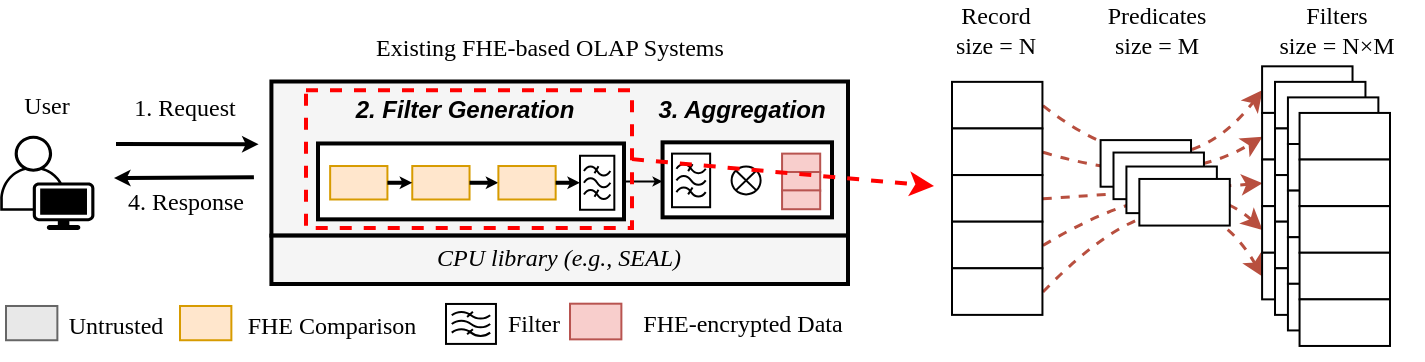 <mxfile version="26.2.15">
  <diagram name="intro" id="58wyMpoo7qkwxyLGm7Lu">
    <mxGraphModel dx="2226" dy="459" grid="0" gridSize="10" guides="1" tooltips="1" connect="1" arrows="1" fold="1" page="0" pageScale="1" pageWidth="2339" pageHeight="3300" math="1" shadow="0">
      <root>
        <mxCell id="0" />
        <mxCell id="1" parent="0" />
        <mxCell id="mep1rdiSKTlPo74-6oAJ-1" value="" style="rounded=0;whiteSpace=wrap;html=1;fillColor=#f5f5f5;fontColor=#333333;strokeColor=#000000;strokeWidth=2;" parent="1" vertex="1">
          <mxGeometry x="-402.29" y="613.75" width="288.29" height="77.06" as="geometry" />
        </mxCell>
        <mxCell id="mep1rdiSKTlPo74-6oAJ-2" value="&lt;font face=&quot;Georgia&quot;&gt;Existing FHE-based OLAP Systems&lt;/font&gt;" style="text;html=1;strokeColor=none;fillColor=none;align=center;verticalAlign=middle;whiteSpace=wrap;rounded=0;" parent="1" vertex="1">
          <mxGeometry x="-398.75" y="587.35" width="271.75" height="19.81" as="geometry" />
        </mxCell>
        <mxCell id="mep1rdiSKTlPo74-6oAJ-87" style="edgeStyle=orthogonalEdgeStyle;rounded=0;orthogonalLoop=1;jettySize=auto;html=1;exitX=1;exitY=0.5;exitDx=0;exitDy=0;entryX=0;entryY=0.5;entryDx=0;entryDy=0;endSize=2;" parent="1" source="mep1rdiSKTlPo74-6oAJ-4" target="mep1rdiSKTlPo74-6oAJ-23" edge="1">
          <mxGeometry relative="1" as="geometry" />
        </mxCell>
        <mxCell id="mep1rdiSKTlPo74-6oAJ-4" value="" style="rounded=0;whiteSpace=wrap;html=1;strokeWidth=2;" parent="1" vertex="1">
          <mxGeometry x="-379" y="644.74" width="153" height="37.93" as="geometry" />
        </mxCell>
        <mxCell id="mep1rdiSKTlPo74-6oAJ-5" value="&lt;font&gt;&lt;b style=&quot;&quot;&gt;&lt;i style=&quot;&quot;&gt;2. Filter Generation&lt;/i&gt;&lt;/b&gt;&lt;/font&gt;" style="text;html=1;strokeColor=none;fillColor=none;align=center;verticalAlign=middle;whiteSpace=wrap;rounded=0;" parent="1" vertex="1">
          <mxGeometry x="-396.004" y="614.523" width="181.119" height="26.419" as="geometry" />
        </mxCell>
        <mxCell id="mep1rdiSKTlPo74-6oAJ-6" value="&lt;font&gt;&lt;b style=&quot;&quot;&gt;&lt;i style=&quot;&quot;&gt;3. Aggregation&lt;/i&gt;&lt;/b&gt;&lt;/font&gt;" style="text;html=1;strokeColor=none;fillColor=none;align=center;verticalAlign=middle;whiteSpace=wrap;rounded=0;" parent="1" vertex="1">
          <mxGeometry x="-230.839" y="614.51" width="127.637" height="26.429" as="geometry" />
        </mxCell>
        <mxCell id="mep1rdiSKTlPo74-6oAJ-7" style="rounded=0;orthogonalLoop=1;jettySize=auto;html=1;endSize=2;strokeWidth=2;" parent="1" edge="1">
          <mxGeometry relative="1" as="geometry">
            <mxPoint x="-480" y="645" as="sourcePoint" />
            <mxPoint x="-408.703" y="645.141" as="targetPoint" />
          </mxGeometry>
        </mxCell>
        <mxCell id="mep1rdiSKTlPo74-6oAJ-8" value="&lt;font&gt;1. Request&lt;/font&gt;" style="text;html=1;strokeColor=none;fillColor=none;align=center;verticalAlign=middle;whiteSpace=wrap;rounded=0;fontFamily=Georgia;" parent="1" vertex="1">
          <mxGeometry x="-481" y="618.13" width="71" height="17.55" as="geometry" />
        </mxCell>
        <mxCell id="mep1rdiSKTlPo74-6oAJ-20" value="&lt;font&gt;User&lt;/font&gt;" style="text;html=1;strokeColor=none;fillColor=none;align=center;verticalAlign=middle;whiteSpace=wrap;rounded=0;fontFamily=Georgia;" parent="1" vertex="1">
          <mxGeometry x="-537.889" y="616.126" width="47.091" height="20.651" as="geometry" />
        </mxCell>
        <mxCell id="mep1rdiSKTlPo74-6oAJ-21" value="" style="points=[[0.35,0,0],[0.98,0.51,0],[1,0.71,0],[0.67,1,0],[0,0.795,0],[0,0.65,0]];verticalLabelPosition=bottom;sketch=0;html=1;verticalAlign=top;aspect=fixed;align=center;pointerEvents=1;shape=mxgraph.cisco19.user;fillColor=#000000;strokeColor=none;" parent="1" vertex="1">
          <mxGeometry x="-537.888" y="640.937" width="47.092" height="47.092" as="geometry" />
        </mxCell>
        <mxCell id="mep1rdiSKTlPo74-6oAJ-22" style="rounded=0;orthogonalLoop=1;jettySize=auto;html=1;endSize=2;startArrow=classic;startFill=1;endArrow=none;endFill=0;startSize=2;strokeWidth=2;" parent="1" edge="1">
          <mxGeometry relative="1" as="geometry">
            <mxPoint x="-481" y="662" as="sourcePoint" />
            <mxPoint x="-411.045" y="661.6" as="targetPoint" />
          </mxGeometry>
        </mxCell>
        <mxCell id="mep1rdiSKTlPo74-6oAJ-23" value="" style="rounded=0;whiteSpace=wrap;html=1;strokeWidth=2;" parent="1" vertex="1">
          <mxGeometry x="-206.72" y="644.17" width="84.72" height="37.5" as="geometry" />
        </mxCell>
        <mxCell id="mep1rdiSKTlPo74-6oAJ-82" value="" style="shape=image;verticalLabelPosition=bottom;verticalAlign=top;imageAspect=0;image=https://creazilla-store.fra1.digitaloceanspaces.com/emojis/44806/angry-face-with-horns-emoji-clipart-md.png" parent="1" vertex="1">
          <mxGeometry x="-136.0" y="592.037" width="43.24" height="43.64" as="geometry" />
        </mxCell>
        <mxCell id="mep1rdiSKTlPo74-6oAJ-86" value="&lt;font&gt;4. Response&lt;/font&gt;" style="text;html=1;strokeColor=none;fillColor=none;align=center;verticalAlign=middle;whiteSpace=wrap;rounded=0;fontFamily=Georgia;" parent="1" vertex="1">
          <mxGeometry x="-481" y="665.65" width="72" height="17.55" as="geometry" />
        </mxCell>
        <mxCell id="mep1rdiSKTlPo74-6oAJ-88" value="" style="group" parent="1" vertex="1" connectable="0">
          <mxGeometry x="-201.995" y="649.808" width="74.093" height="27.799" as="geometry" />
        </mxCell>
        <mxCell id="mep1rdiSKTlPo74-6oAJ-31" value="" style="verticalLabelPosition=bottom;shadow=0;dashed=0;align=center;html=1;verticalAlign=top;shape=mxgraph.electrical.abstract.filter;" parent="mep1rdiSKTlPo74-6oAJ-88" vertex="1">
          <mxGeometry width="19.063" height="26.802" as="geometry" />
        </mxCell>
        <mxCell id="mep1rdiSKTlPo74-6oAJ-32" value="" style="shape=sumEllipse;perimeter=ellipsePerimeter;whiteSpace=wrap;html=1;backgroundOutline=1;" parent="mep1rdiSKTlPo74-6oAJ-88" vertex="1">
          <mxGeometry x="29.79" y="6.4" width="14.51" height="14.01" as="geometry" />
        </mxCell>
        <mxCell id="mep1rdiSKTlPo74-6oAJ-33" value="" style="rounded=0;whiteSpace=wrap;html=1;fillColor=#f8cecc;strokeColor=#b85450;glass=0;shadow=0;fillStyle=auto;" parent="mep1rdiSKTlPo74-6oAJ-88" vertex="1">
          <mxGeometry x="55.03" width="19.063" height="9.414" as="geometry" />
        </mxCell>
        <mxCell id="mep1rdiSKTlPo74-6oAJ-34" value="" style="rounded=0;whiteSpace=wrap;html=1;fillColor=#f8cecc;strokeColor=#b85450;glass=0;shadow=0;fillStyle=auto;" parent="mep1rdiSKTlPo74-6oAJ-88" vertex="1">
          <mxGeometry x="55.03" y="9.193" width="19.063" height="9.414" as="geometry" />
        </mxCell>
        <mxCell id="mep1rdiSKTlPo74-6oAJ-35" value="" style="rounded=0;whiteSpace=wrap;html=1;fillColor=#f8cecc;strokeColor=#b85450;glass=0;shadow=0;fillStyle=auto;" parent="mep1rdiSKTlPo74-6oAJ-88" vertex="1">
          <mxGeometry x="55.03" y="18.385" width="19.063" height="9.414" as="geometry" />
        </mxCell>
        <mxCell id="mep1rdiSKTlPo74-6oAJ-91" value="" style="rounded=0;whiteSpace=wrap;html=1;fillColor=#f5f5f5;fontColor=#333333;strokeColor=#000000;strokeWidth=2;" parent="1" vertex="1">
          <mxGeometry x="-402.29" y="690.81" width="288.29" height="24.19" as="geometry" />
        </mxCell>
        <mxCell id="mep1rdiSKTlPo74-6oAJ-69" value="&lt;font&gt;&lt;i style=&quot;&quot;&gt;CPU library (e.g., SEAL)&lt;/i&gt;&lt;/font&gt;" style="text;html=1;strokeColor=none;fillColor=none;align=center;verticalAlign=middle;whiteSpace=wrap;rounded=0;horizontal=1;fontFamily=Georgia;" parent="1" vertex="1">
          <mxGeometry x="-402" y="693.66" width="287" height="16.53" as="geometry" />
        </mxCell>
        <mxCell id="oA1RwpsSXMLqQ9cNHt5I-47" value="" style="group" parent="1" vertex="1" connectable="0">
          <mxGeometry x="-372.926" y="650.878" width="142.087" height="27.0" as="geometry" />
        </mxCell>
        <mxCell id="mep1rdiSKTlPo74-6oAJ-25" value="" style="rounded=0;whiteSpace=wrap;html=1;fillColor=#ffe6cc;strokeColor=#d79b00;" parent="oA1RwpsSXMLqQ9cNHt5I-47" vertex="1">
          <mxGeometry y="5.132" width="28.634" height="16.736" as="geometry" />
        </mxCell>
        <mxCell id="mep1rdiSKTlPo74-6oAJ-26" value="" style="rounded=0;whiteSpace=wrap;html=1;fillColor=#ffe6cc;strokeColor=#d79b00;" parent="oA1RwpsSXMLqQ9cNHt5I-47" vertex="1">
          <mxGeometry x="41.06" y="5.132" width="28.634" height="16.736" as="geometry" />
        </mxCell>
        <mxCell id="mep1rdiSKTlPo74-6oAJ-24" style="edgeStyle=orthogonalEdgeStyle;rounded=0;orthogonalLoop=1;jettySize=auto;html=1;exitX=1;exitY=0.5;exitDx=0;exitDy=0;entryX=0;entryY=0.5;entryDx=0;entryDy=0;endSize=0;strokeWidth=2;" parent="oA1RwpsSXMLqQ9cNHt5I-47" source="mep1rdiSKTlPo74-6oAJ-25" target="mep1rdiSKTlPo74-6oAJ-26" edge="1">
          <mxGeometry relative="1" as="geometry" />
        </mxCell>
        <mxCell id="mep1rdiSKTlPo74-6oAJ-27" style="edgeStyle=orthogonalEdgeStyle;rounded=0;orthogonalLoop=1;jettySize=auto;html=1;exitX=1;exitY=0.5;exitDx=0;exitDy=0;entryX=0;entryY=0.5;entryDx=0;entryDy=0;endSize=0;strokeWidth=2;" parent="oA1RwpsSXMLqQ9cNHt5I-47" source="mep1rdiSKTlPo74-6oAJ-26" target="mep1rdiSKTlPo74-6oAJ-29" edge="1">
          <mxGeometry relative="1" as="geometry">
            <mxPoint x="78.694" y="13.667" as="sourcePoint" />
          </mxGeometry>
        </mxCell>
        <mxCell id="mep1rdiSKTlPo74-6oAJ-29" value="" style="rounded=0;whiteSpace=wrap;html=1;fillColor=#ffe6cc;strokeColor=#d79b00;" parent="oA1RwpsSXMLqQ9cNHt5I-47" vertex="1">
          <mxGeometry x="84.119" y="5.132" width="28.634" height="16.736" as="geometry" />
        </mxCell>
        <mxCell id="mep1rdiSKTlPo74-6oAJ-30" value="" style="verticalLabelPosition=bottom;shadow=0;dashed=0;align=center;html=1;verticalAlign=top;shape=mxgraph.electrical.abstract.filter;movable=1;resizable=1;rotatable=1;deletable=1;editable=1;locked=0;connectable=1;" parent="oA1RwpsSXMLqQ9cNHt5I-47" vertex="1">
          <mxGeometry x="124.924" width="17.163" height="27.0" as="geometry" />
        </mxCell>
        <mxCell id="mep1rdiSKTlPo74-6oAJ-28" style="edgeStyle=orthogonalEdgeStyle;rounded=0;orthogonalLoop=1;jettySize=auto;html=1;exitX=1;exitY=0.5;exitDx=0;exitDy=0;entryX=0;entryY=0.5;entryDx=0;entryDy=0;entryPerimeter=0;endSize=0;strokeWidth=2;" parent="oA1RwpsSXMLqQ9cNHt5I-47" source="mep1rdiSKTlPo74-6oAJ-29" target="mep1rdiSKTlPo74-6oAJ-30" edge="1">
          <mxGeometry relative="1" as="geometry" />
        </mxCell>
        <mxCell id="oA1RwpsSXMLqQ9cNHt5I-50" value="" style="group;verticalAlign=middle;" parent="1" vertex="1" connectable="0">
          <mxGeometry x="-252.997" y="724.845" width="146.787" height="18.09" as="geometry" />
        </mxCell>
        <mxCell id="mep1rdiSKTlPo74-6oAJ-14" value="" style="rounded=0;whiteSpace=wrap;html=1;fillColor=#f8cecc;strokeColor=#b85450;" parent="oA1RwpsSXMLqQ9cNHt5I-50" vertex="1">
          <mxGeometry y="0.001" width="25.687" height="17.838" as="geometry" />
        </mxCell>
        <mxCell id="mep1rdiSKTlPo74-6oAJ-15" value="&lt;p style=&quot;line-height: 100%;&quot;&gt;&lt;font style=&quot;&quot;&gt;&lt;font face=&quot;Georgia&quot;&gt;FHE-encrypted Data&lt;/font&gt;&lt;br&gt;&lt;/font&gt;&lt;/p&gt;" style="text;html=1;strokeColor=none;fillColor=none;align=center;verticalAlign=middle;whiteSpace=wrap;rounded=0;" parent="oA1RwpsSXMLqQ9cNHt5I-50" vertex="1">
          <mxGeometry x="25.687" width="121.1" height="18.09" as="geometry" />
        </mxCell>
        <mxCell id="oA1RwpsSXMLqQ9cNHt5I-55" value="" style="rounded=0;whiteSpace=wrap;html=1;dashed=1;strokeWidth=2;strokeColor=light-dark(#ff0000, #ededed);fillColor=none;" parent="1" vertex="1">
          <mxGeometry x="-385" y="618.13" width="163" height="68.87" as="geometry" />
        </mxCell>
        <mxCell id="oA1RwpsSXMLqQ9cNHt5I-56" value="" style="endArrow=classic;html=1;rounded=0;exitX=1;exitY=0.5;exitDx=0;exitDy=0;strokeWidth=2;dashed=1;strokeColor=light-dark(#ff0000, #ededed);" parent="1" source="oA1RwpsSXMLqQ9cNHt5I-55" edge="1">
          <mxGeometry width="50" height="50" relative="1" as="geometry">
            <mxPoint x="-158" y="741" as="sourcePoint" />
            <mxPoint x="-71" y="666" as="targetPoint" />
          </mxGeometry>
        </mxCell>
        <mxCell id="oA1RwpsSXMLqQ9cNHt5I-58" value="" style="group" parent="1" vertex="1" connectable="0">
          <mxGeometry x="-448" y="724.57" width="126" height="19.98" as="geometry" />
        </mxCell>
        <mxCell id="mep1rdiSKTlPo74-6oAJ-11" value="&lt;p style=&quot;text-align: left; line-height: 100%;&quot;&gt;&lt;font style=&quot;&quot;&gt;&lt;font face=&quot;Georgia&quot;&gt;FHE Comparison&lt;/font&gt;&lt;br&gt;&lt;/font&gt;&lt;/p&gt;" style="text;html=1;strokeColor=none;fillColor=none;align=center;verticalAlign=middle;whiteSpace=wrap;rounded=0;" parent="oA1RwpsSXMLqQ9cNHt5I-58" vertex="1">
          <mxGeometry x="25.69" width="100.31" height="19.98" as="geometry" />
        </mxCell>
        <mxCell id="mep1rdiSKTlPo74-6oAJ-75" value="" style="rounded=0;whiteSpace=wrap;html=1;fillColor=#ffe6cc;strokeColor=#d79b00;" parent="oA1RwpsSXMLqQ9cNHt5I-58" vertex="1">
          <mxGeometry y="1.425" width="25.687" height="17.125" as="geometry" />
        </mxCell>
        <mxCell id="oA1RwpsSXMLqQ9cNHt5I-59" value="" style="group" parent="1" vertex="1" connectable="0">
          <mxGeometry x="-315" y="724.84" width="62.53" height="20.12" as="geometry" />
        </mxCell>
        <mxCell id="mep1rdiSKTlPo74-6oAJ-12" value="" style="verticalLabelPosition=bottom;shadow=0;dashed=0;align=center;html=1;verticalAlign=top;shape=mxgraph.electrical.abstract.filter;" parent="oA1RwpsSXMLqQ9cNHt5I-59" vertex="1">
          <mxGeometry y="0.141" width="24.974" height="19.979" as="geometry" />
        </mxCell>
        <mxCell id="mep1rdiSKTlPo74-6oAJ-13" value="&lt;font face=&quot;Georgia&quot;&gt;Filter&lt;/font&gt;" style="text;html=1;strokeColor=none;fillColor=none;align=center;verticalAlign=middle;whiteSpace=wrap;rounded=0;" parent="oA1RwpsSXMLqQ9cNHt5I-59" vertex="1">
          <mxGeometry x="24.97" width="37.56" height="20.12" as="geometry" />
        </mxCell>
        <mxCell id="oA1RwpsSXMLqQ9cNHt5I-62" value="" style="group" parent="1" vertex="1" connectable="0">
          <mxGeometry x="-535" y="724.91" width="83.11" height="19.98" as="geometry" />
        </mxCell>
        <mxCell id="mep1rdiSKTlPo74-6oAJ-73" value="" style="rounded=0;whiteSpace=wrap;html=1;fillColor=#E8E8E8;strokeColor=#666666;fontColor=#333333;container=0;" parent="oA1RwpsSXMLqQ9cNHt5I-62" vertex="1">
          <mxGeometry y="1.085" width="25.687" height="17.125" as="geometry" />
        </mxCell>
        <mxCell id="mep1rdiSKTlPo74-6oAJ-74" value="&lt;p style=&quot;text-align: left; line-height: 100%;&quot;&gt;&lt;font style=&quot;&quot;&gt;&lt;font face=&quot;Georgia&quot;&gt;Untrusted&lt;/font&gt;&lt;br&gt;&lt;/font&gt;&lt;/p&gt;" style="text;html=1;strokeColor=none;fillColor=none;align=center;verticalAlign=middle;whiteSpace=wrap;rounded=0;container=0;" parent="oA1RwpsSXMLqQ9cNHt5I-62" vertex="1">
          <mxGeometry x="27.11" width="56" height="19.98" as="geometry" />
        </mxCell>
        <mxCell id="oA1RwpsSXMLqQ9cNHt5I-8" value="&lt;font face=&quot;Georgia&quot;&gt;Record&lt;/font&gt;&lt;div&gt;&lt;font face=&quot;Georgia&quot;&gt;size = N&lt;/font&gt;&lt;/div&gt;" style="text;html=1;align=center;verticalAlign=middle;whiteSpace=wrap;rounded=0;" parent="1" vertex="1">
          <mxGeometry x="-70.39" y="573" width="60" height="30" as="geometry" />
        </mxCell>
        <mxCell id="oA1RwpsSXMLqQ9cNHt5I-9" value="&lt;font face=&quot;Georgia&quot;&gt;Predicates&lt;/font&gt;&lt;div&gt;&lt;font face=&quot;Georgia&quot;&gt;size = M&lt;/font&gt;&lt;/div&gt;" style="text;html=1;align=center;verticalAlign=middle;whiteSpace=wrap;rounded=0;" parent="1" vertex="1">
          <mxGeometry x="-2.14" y="573" width="85" height="30" as="geometry" />
        </mxCell>
        <mxCell id="oA1RwpsSXMLqQ9cNHt5I-10" value="&lt;font face=&quot;Georgia&quot;&gt;Filters&lt;/font&gt;&lt;div&gt;&lt;font face=&quot;Georgia&quot;&gt;size = N&lt;span style=&quot;background-color: transparent;&quot;&gt;×&lt;/span&gt;&lt;span style=&quot;background-color: transparent; color: light-dark(rgb(0, 0, 0), rgb(255, 255, 255));&quot;&gt;M&lt;/span&gt;&lt;/font&gt;&lt;/div&gt;" style="text;html=1;align=center;verticalAlign=middle;whiteSpace=wrap;rounded=0;" parent="1" vertex="1">
          <mxGeometry x="88.0" y="573" width="85" height="30" as="geometry" />
        </mxCell>
        <mxCell id="oA1RwpsSXMLqQ9cNHt5I-63" value="" style="group" parent="1" vertex="1" connectable="0">
          <mxGeometry x="-62" y="606.16" width="219" height="139.82" as="geometry" />
        </mxCell>
        <mxCell id="oA1RwpsSXMLqQ9cNHt5I-1" value="" style="curved=1;endArrow=classic;html=1;rounded=0;exitX=1;exitY=0.5;exitDx=0;exitDy=0;entryX=0;entryY=0.5;entryDx=0;entryDy=0;fillColor=#f8cecc;strokeColor=#B84F3F;dashed=1;strokeWidth=1.5;" parent="oA1RwpsSXMLqQ9cNHt5I-63" source="oA1RwpsSXMLqQ9cNHt5I-15" target="oA1RwpsSXMLqQ9cNHt5I-22" edge="1">
          <mxGeometry width="50" height="50" relative="1" as="geometry">
            <mxPoint x="51.681" y="73.794" as="sourcePoint" />
            <mxPoint x="161.504" y="66.026" as="targetPoint" />
            <Array as="points">
              <mxPoint x="116.283" y="46.607" />
            </Array>
          </mxGeometry>
        </mxCell>
        <mxCell id="oA1RwpsSXMLqQ9cNHt5I-2" value="" style="curved=1;endArrow=classic;html=1;rounded=0;exitX=1;exitY=0.5;exitDx=0;exitDy=0;entryX=0;entryY=0.5;entryDx=0;entryDy=0;fillColor=#f8cecc;strokeColor=#B84F3F;dashed=1;strokeWidth=1.5;" parent="oA1RwpsSXMLqQ9cNHt5I-63" source="oA1RwpsSXMLqQ9cNHt5I-16" target="oA1RwpsSXMLqQ9cNHt5I-23" edge="1">
          <mxGeometry width="50" height="50" relative="1" as="geometry">
            <mxPoint x="51.681" y="97.097" as="sourcePoint" />
            <mxPoint x="161.504" y="89.329" as="targetPoint" />
            <Array as="points">
              <mxPoint x="116.283" y="38.839" />
            </Array>
          </mxGeometry>
        </mxCell>
        <mxCell id="oA1RwpsSXMLqQ9cNHt5I-3" value="" style="curved=1;endArrow=classic;html=1;rounded=0;exitX=1;exitY=0.5;exitDx=0;exitDy=0;entryX=0;entryY=0.5;entryDx=0;entryDy=0;fillColor=#f8cecc;strokeColor=#B84F3F;dashed=1;strokeWidth=1.5;" parent="oA1RwpsSXMLqQ9cNHt5I-63" source="oA1RwpsSXMLqQ9cNHt5I-13" target="oA1RwpsSXMLqQ9cNHt5I-20" edge="1">
          <mxGeometry width="50" height="50" relative="1" as="geometry">
            <mxPoint x="48.451" y="44.665" as="sourcePoint" />
            <mxPoint x="158.274" y="36.897" as="targetPoint" />
            <Array as="points">
              <mxPoint x="109.823" y="62.142" />
            </Array>
          </mxGeometry>
        </mxCell>
        <mxCell id="oA1RwpsSXMLqQ9cNHt5I-4" value="" style="curved=1;endArrow=classic;html=1;rounded=0;exitX=1;exitY=0.5;exitDx=0;exitDy=0;entryX=0;entryY=0.5;entryDx=0;entryDy=0;fillColor=#f8cecc;strokeColor=#B84F3F;dashed=1;strokeWidth=1.5;" parent="oA1RwpsSXMLqQ9cNHt5I-63" source="oA1RwpsSXMLqQ9cNHt5I-14" target="oA1RwpsSXMLqQ9cNHt5I-21" edge="1">
          <mxGeometry width="50" height="50" relative="1" as="geometry">
            <mxPoint x="48.451" y="67.968" as="sourcePoint" />
            <mxPoint x="158.274" y="60.2" as="targetPoint" />
            <Array as="points" />
          </mxGeometry>
        </mxCell>
        <mxCell id="oA1RwpsSXMLqQ9cNHt5I-5" value="" style="curved=1;endArrow=classic;html=1;rounded=0;exitX=1;exitY=0.5;exitDx=0;exitDy=0;entryX=0;entryY=0.5;entryDx=0;entryDy=0;fillColor=#f8cecc;strokeColor=#B84F3F;dashed=1;strokeWidth=1.5;" parent="oA1RwpsSXMLqQ9cNHt5I-63" source="oA1RwpsSXMLqQ9cNHt5I-12" target="oA1RwpsSXMLqQ9cNHt5I-19" edge="1">
          <mxGeometry width="50" height="50" relative="1" as="geometry">
            <mxPoint x="129.204" y="163.123" as="sourcePoint" />
            <mxPoint x="161.504" y="124.284" as="targetPoint" />
            <Array as="points">
              <mxPoint x="109.823" y="69.91" />
            </Array>
          </mxGeometry>
        </mxCell>
        <mxCell id="oA1RwpsSXMLqQ9cNHt5I-6" value="" style="rounded=0;whiteSpace=wrap;html=1;" parent="oA1RwpsSXMLqQ9cNHt5I-63" vertex="1">
          <mxGeometry x="74.292" y="36.897" width="45.221" height="23.303" as="geometry" />
        </mxCell>
        <mxCell id="oA1RwpsSXMLqQ9cNHt5I-7" value="" style="rounded=0;whiteSpace=wrap;html=1;" parent="oA1RwpsSXMLqQ9cNHt5I-63" vertex="1">
          <mxGeometry x="80.752" y="43.111" width="45.221" height="23.303" as="geometry" />
        </mxCell>
        <mxCell id="oA1RwpsSXMLqQ9cNHt5I-11" value="" style="group" parent="oA1RwpsSXMLqQ9cNHt5I-63" vertex="1" connectable="0">
          <mxGeometry y="7.768" width="45.221" height="116.517" as="geometry" />
        </mxCell>
        <mxCell id="oA1RwpsSXMLqQ9cNHt5I-12" value="" style="rounded=0;whiteSpace=wrap;html=1;" parent="oA1RwpsSXMLqQ9cNHt5I-11" vertex="1">
          <mxGeometry width="45.221" height="23.303" as="geometry" />
        </mxCell>
        <mxCell id="oA1RwpsSXMLqQ9cNHt5I-13" value="" style="rounded=0;whiteSpace=wrap;html=1;" parent="oA1RwpsSXMLqQ9cNHt5I-11" vertex="1">
          <mxGeometry y="23.303" width="45.221" height="23.303" as="geometry" />
        </mxCell>
        <mxCell id="oA1RwpsSXMLqQ9cNHt5I-14" value="" style="rounded=0;whiteSpace=wrap;html=1;" parent="oA1RwpsSXMLqQ9cNHt5I-11" vertex="1">
          <mxGeometry y="46.607" width="45.221" height="23.303" as="geometry" />
        </mxCell>
        <mxCell id="oA1RwpsSXMLqQ9cNHt5I-15" value="" style="rounded=0;whiteSpace=wrap;html=1;" parent="oA1RwpsSXMLqQ9cNHt5I-11" vertex="1">
          <mxGeometry y="69.91" width="45.221" height="23.303" as="geometry" />
        </mxCell>
        <mxCell id="oA1RwpsSXMLqQ9cNHt5I-16" value="" style="rounded=0;whiteSpace=wrap;html=1;" parent="oA1RwpsSXMLqQ9cNHt5I-11" vertex="1">
          <mxGeometry y="93.213" width="45.221" height="23.303" as="geometry" />
        </mxCell>
        <mxCell id="oA1RwpsSXMLqQ9cNHt5I-17" value="" style="group" parent="oA1RwpsSXMLqQ9cNHt5I-63" vertex="1" connectable="0">
          <mxGeometry x="155.044" width="63.956" height="139.82" as="geometry" />
        </mxCell>
        <mxCell id="oA1RwpsSXMLqQ9cNHt5I-18" value="" style="group" parent="oA1RwpsSXMLqQ9cNHt5I-17" vertex="1" connectable="0">
          <mxGeometry width="51.681" height="124.284" as="geometry" />
        </mxCell>
        <mxCell id="oA1RwpsSXMLqQ9cNHt5I-19" value="" style="rounded=0;whiteSpace=wrap;html=1;" parent="oA1RwpsSXMLqQ9cNHt5I-18" vertex="1">
          <mxGeometry width="45.221" height="23.303" as="geometry" />
        </mxCell>
        <mxCell id="oA1RwpsSXMLqQ9cNHt5I-20" value="" style="rounded=0;whiteSpace=wrap;html=1;" parent="oA1RwpsSXMLqQ9cNHt5I-18" vertex="1">
          <mxGeometry y="23.303" width="45.221" height="23.303" as="geometry" />
        </mxCell>
        <mxCell id="oA1RwpsSXMLqQ9cNHt5I-21" value="" style="rounded=0;whiteSpace=wrap;html=1;" parent="oA1RwpsSXMLqQ9cNHt5I-18" vertex="1">
          <mxGeometry y="46.607" width="45.221" height="23.303" as="geometry" />
        </mxCell>
        <mxCell id="oA1RwpsSXMLqQ9cNHt5I-22" value="" style="rounded=0;whiteSpace=wrap;html=1;" parent="oA1RwpsSXMLqQ9cNHt5I-18" vertex="1">
          <mxGeometry y="69.91" width="45.221" height="23.303" as="geometry" />
        </mxCell>
        <mxCell id="oA1RwpsSXMLqQ9cNHt5I-23" value="" style="rounded=0;whiteSpace=wrap;html=1;" parent="oA1RwpsSXMLqQ9cNHt5I-18" vertex="1">
          <mxGeometry y="93.213" width="45.221" height="23.303" as="geometry" />
        </mxCell>
        <mxCell id="oA1RwpsSXMLqQ9cNHt5I-24" value="" style="group" parent="oA1RwpsSXMLqQ9cNHt5I-18" vertex="1" connectable="0">
          <mxGeometry x="6.46" y="7.768" width="45.221" height="116.517" as="geometry" />
        </mxCell>
        <mxCell id="oA1RwpsSXMLqQ9cNHt5I-25" value="" style="rounded=0;whiteSpace=wrap;html=1;" parent="oA1RwpsSXMLqQ9cNHt5I-24" vertex="1">
          <mxGeometry width="45.221" height="23.303" as="geometry" />
        </mxCell>
        <mxCell id="oA1RwpsSXMLqQ9cNHt5I-26" value="" style="rounded=0;whiteSpace=wrap;html=1;" parent="oA1RwpsSXMLqQ9cNHt5I-24" vertex="1">
          <mxGeometry y="23.303" width="45.221" height="23.303" as="geometry" />
        </mxCell>
        <mxCell id="oA1RwpsSXMLqQ9cNHt5I-27" value="" style="rounded=0;whiteSpace=wrap;html=1;" parent="oA1RwpsSXMLqQ9cNHt5I-24" vertex="1">
          <mxGeometry y="46.607" width="45.221" height="23.303" as="geometry" />
        </mxCell>
        <mxCell id="oA1RwpsSXMLqQ9cNHt5I-28" value="" style="rounded=0;whiteSpace=wrap;html=1;" parent="oA1RwpsSXMLqQ9cNHt5I-24" vertex="1">
          <mxGeometry y="69.91" width="45.221" height="23.303" as="geometry" />
        </mxCell>
        <mxCell id="oA1RwpsSXMLqQ9cNHt5I-29" value="" style="rounded=0;whiteSpace=wrap;html=1;" parent="oA1RwpsSXMLqQ9cNHt5I-24" vertex="1">
          <mxGeometry y="93.213" width="45.221" height="23.303" as="geometry" />
        </mxCell>
        <mxCell id="oA1RwpsSXMLqQ9cNHt5I-30" value="" style="group" parent="oA1RwpsSXMLqQ9cNHt5I-17" vertex="1" connectable="0">
          <mxGeometry x="12.92" y="15.536" width="51.035" height="124.284" as="geometry" />
        </mxCell>
        <mxCell id="oA1RwpsSXMLqQ9cNHt5I-31" value="" style="rounded=0;whiteSpace=wrap;html=1;" parent="oA1RwpsSXMLqQ9cNHt5I-30" vertex="1">
          <mxGeometry width="45.221" height="23.303" as="geometry" />
        </mxCell>
        <mxCell id="oA1RwpsSXMLqQ9cNHt5I-32" value="" style="rounded=0;whiteSpace=wrap;html=1;" parent="oA1RwpsSXMLqQ9cNHt5I-30" vertex="1">
          <mxGeometry y="23.303" width="45.221" height="23.303" as="geometry" />
        </mxCell>
        <mxCell id="oA1RwpsSXMLqQ9cNHt5I-33" value="" style="rounded=0;whiteSpace=wrap;html=1;" parent="oA1RwpsSXMLqQ9cNHt5I-30" vertex="1">
          <mxGeometry y="46.607" width="45.221" height="23.303" as="geometry" />
        </mxCell>
        <mxCell id="oA1RwpsSXMLqQ9cNHt5I-34" value="" style="rounded=0;whiteSpace=wrap;html=1;" parent="oA1RwpsSXMLqQ9cNHt5I-30" vertex="1">
          <mxGeometry y="69.91" width="45.221" height="23.303" as="geometry" />
        </mxCell>
        <mxCell id="oA1RwpsSXMLqQ9cNHt5I-35" value="" style="rounded=0;whiteSpace=wrap;html=1;" parent="oA1RwpsSXMLqQ9cNHt5I-30" vertex="1">
          <mxGeometry y="93.213" width="45.221" height="23.303" as="geometry" />
        </mxCell>
        <mxCell id="oA1RwpsSXMLqQ9cNHt5I-36" value="" style="group" parent="oA1RwpsSXMLqQ9cNHt5I-30" vertex="1" connectable="0">
          <mxGeometry x="5.814" y="7.768" width="45.221" height="116.517" as="geometry" />
        </mxCell>
        <mxCell id="oA1RwpsSXMLqQ9cNHt5I-37" value="" style="rounded=0;whiteSpace=wrap;html=1;" parent="oA1RwpsSXMLqQ9cNHt5I-36" vertex="1">
          <mxGeometry width="45.221" height="23.303" as="geometry" />
        </mxCell>
        <mxCell id="oA1RwpsSXMLqQ9cNHt5I-38" value="" style="rounded=0;whiteSpace=wrap;html=1;" parent="oA1RwpsSXMLqQ9cNHt5I-36" vertex="1">
          <mxGeometry y="23.303" width="45.221" height="23.303" as="geometry" />
        </mxCell>
        <mxCell id="oA1RwpsSXMLqQ9cNHt5I-39" value="" style="rounded=0;whiteSpace=wrap;html=1;" parent="oA1RwpsSXMLqQ9cNHt5I-36" vertex="1">
          <mxGeometry y="46.607" width="45.221" height="23.303" as="geometry" />
        </mxCell>
        <mxCell id="oA1RwpsSXMLqQ9cNHt5I-40" value="" style="rounded=0;whiteSpace=wrap;html=1;" parent="oA1RwpsSXMLqQ9cNHt5I-36" vertex="1">
          <mxGeometry y="69.91" width="45.221" height="23.303" as="geometry" />
        </mxCell>
        <mxCell id="oA1RwpsSXMLqQ9cNHt5I-41" value="" style="rounded=0;whiteSpace=wrap;html=1;" parent="oA1RwpsSXMLqQ9cNHt5I-36" vertex="1">
          <mxGeometry y="93.213" width="45.221" height="23.303" as="geometry" />
        </mxCell>
        <mxCell id="oA1RwpsSXMLqQ9cNHt5I-42" value="" style="rounded=0;whiteSpace=wrap;html=1;" parent="oA1RwpsSXMLqQ9cNHt5I-63" vertex="1">
          <mxGeometry x="87.212" y="50.102" width="45.221" height="23.303" as="geometry" />
        </mxCell>
        <mxCell id="oA1RwpsSXMLqQ9cNHt5I-43" value="" style="rounded=0;whiteSpace=wrap;html=1;" parent="oA1RwpsSXMLqQ9cNHt5I-63" vertex="1">
          <mxGeometry x="93.673" y="56.316" width="45.221" height="23.303" as="geometry" />
        </mxCell>
      </root>
    </mxGraphModel>
  </diagram>
</mxfile>
